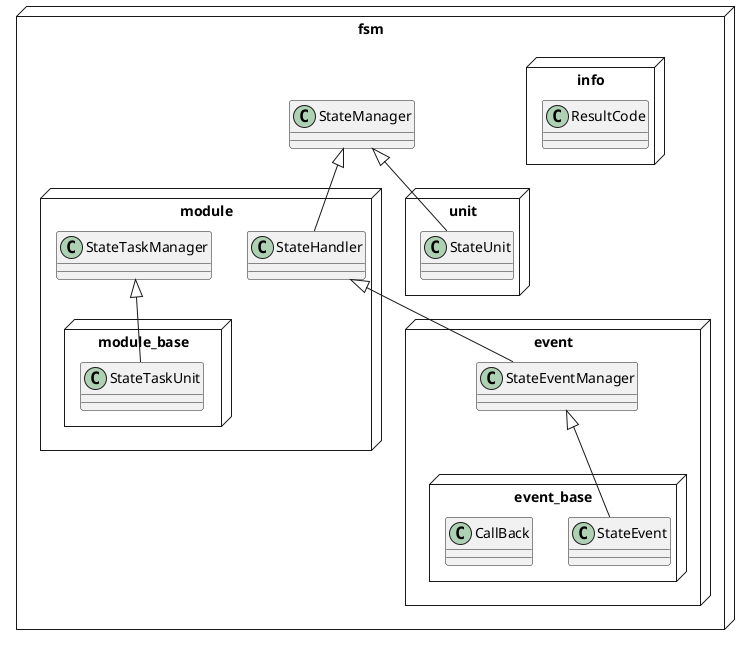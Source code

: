 @startuml

'left to right direction

package fsm <<Node>> {
    class StateManager

    package module <<Node>> {
        class StateHandler
        class StateTaskManager

        package module_base <<Node>> {
            class StateTaskUnit
        }
    }

    package unit <<Node>> {
        class StateUnit
    }

    package event <<Node>> {
        class StateEventManager

        package event_base <<Node>> {
            class StateEvent
            class CallBack
        }
    }

    package info <<Node>> {
        class ResultCode
    }
}

StateManager <|-- StateHandler
StateManager <|-- StateUnit

StateHandler <|-- StateEventManager
StateTaskManager <|-- StateTaskUnit
StateEventManager <|-- StateEvent

@enduml